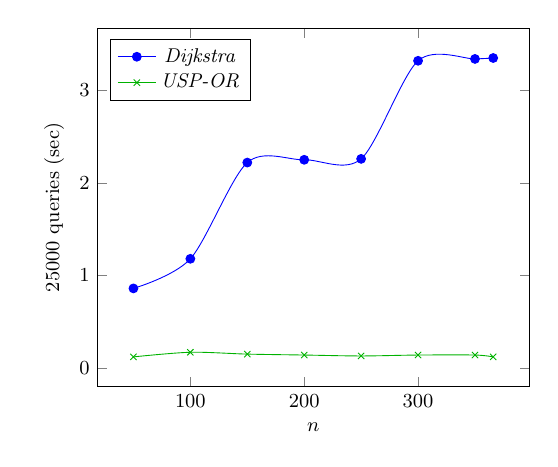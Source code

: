\tikzstyle{textstyle}=[font=\fontsize{9}{9}\selectfont]
\begin{tikzpicture}[textstyle, scale=0.8]
    \begin{axis}[
        xlabel={$n$},
        ylabel={$25000$ queries (sec)},
		legend pos=north west
        ]
        
    \addplot[smooth,mark=*,color=blue] plot coordinates {
		(50,0.86)
		(100,1.18)
		(150,2.22)
		(200,2.25)
		(250,2.26)
		(300,3.32)
		(350,3.34)
		(366,3.35)
    };
    \addlegendentry{\textit{Dijkstra}}
    
    \addplot[smooth,mark=x,color=green!70!black] plot coordinates {
		(50,0.12)
		(100,0.17)
		(150,0.15)
		(200,0.14)
		(250,0.13)
		(300,0.14)
		(350,0.14)
		(366,0.12)
    };
    \addlegendentry{\textit{USP-OR}}
    
    \end{axis}
\end{tikzpicture}
